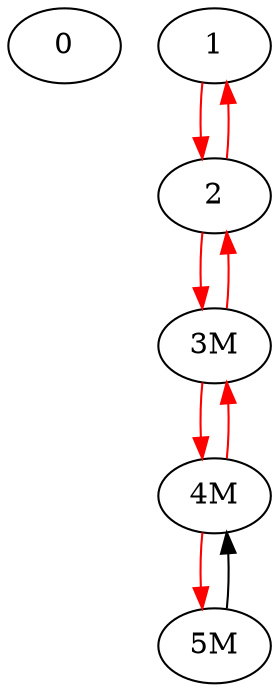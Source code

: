 Digraph G {
0;
edge [color=red];
1->2;
edge [color=black];
edge [color=red];
2->1;
edge [color=black];
edge [color=red];
2->"3M";
edge [color=black];
edge [color=red];
"3M"->2;
edge [color=black];
edge [color=red];
"3M"->"4M";
edge [color=black];
edge [color=red];
"4M"->"3M";
edge [color=black];
edge [color=red];
"4M"->"5M";
edge [color=black];
"5M"->"4M";
}
